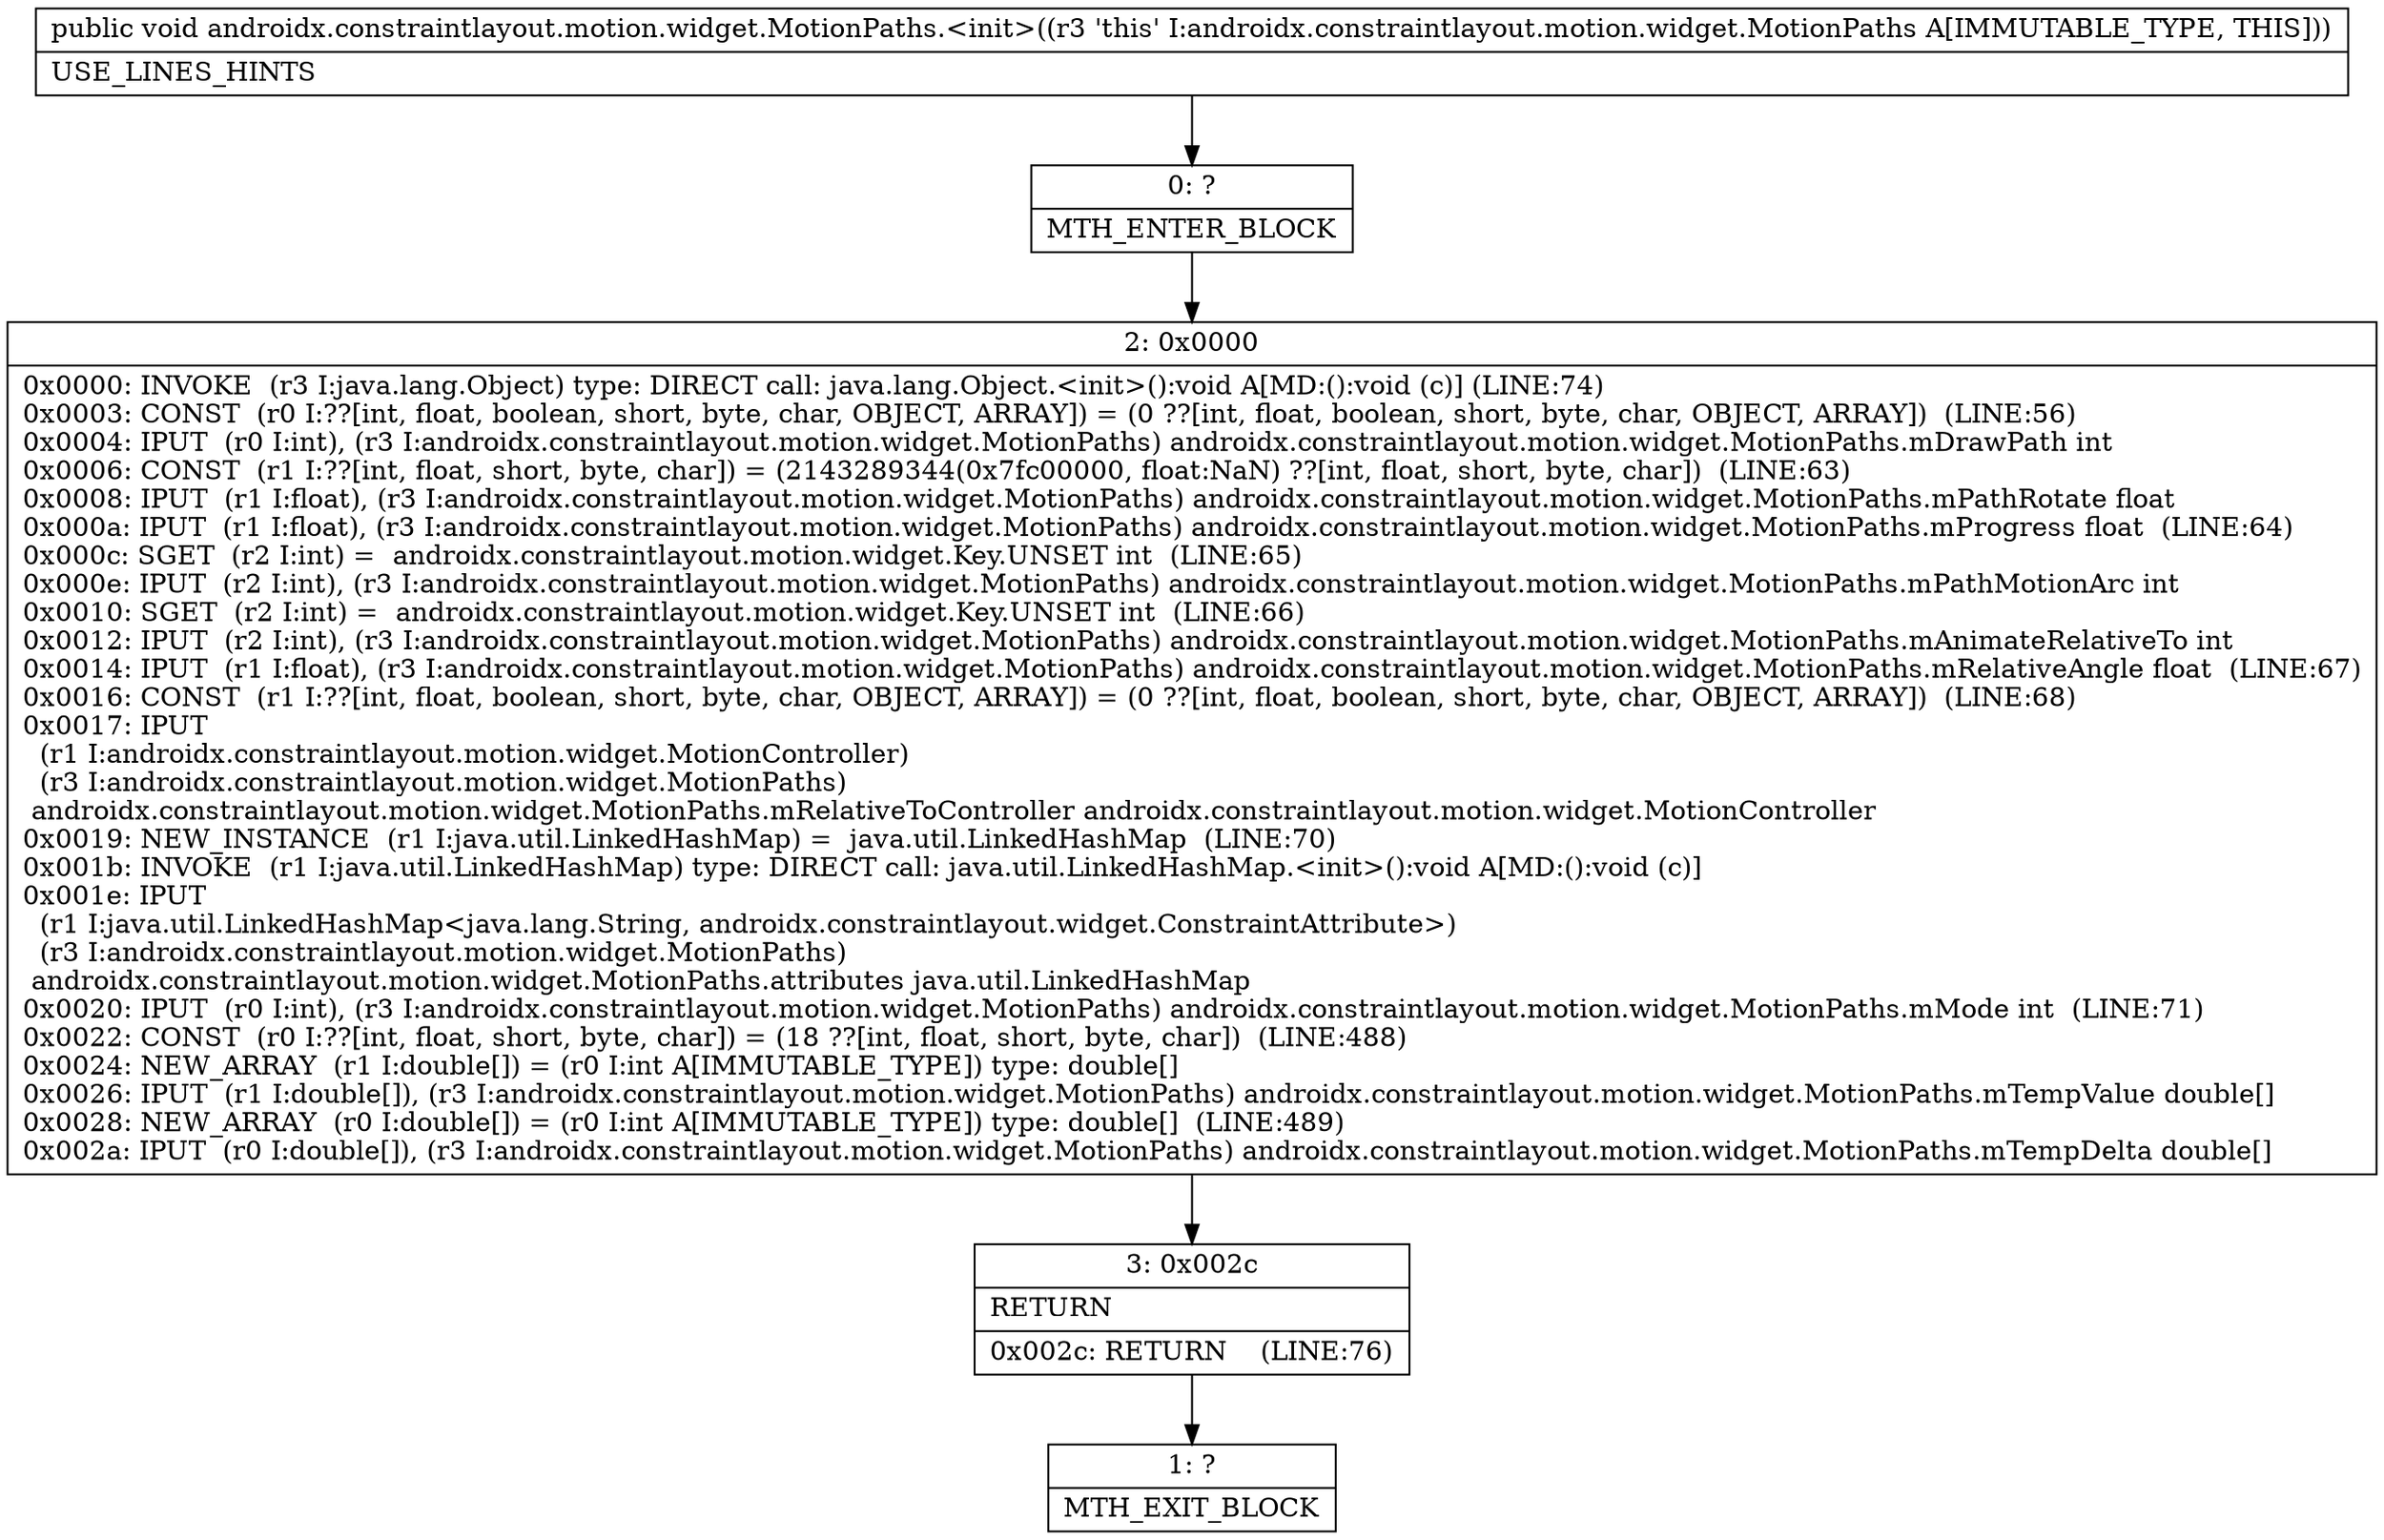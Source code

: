 digraph "CFG forandroidx.constraintlayout.motion.widget.MotionPaths.\<init\>()V" {
Node_0 [shape=record,label="{0\:\ ?|MTH_ENTER_BLOCK\l}"];
Node_2 [shape=record,label="{2\:\ 0x0000|0x0000: INVOKE  (r3 I:java.lang.Object) type: DIRECT call: java.lang.Object.\<init\>():void A[MD:():void (c)] (LINE:74)\l0x0003: CONST  (r0 I:??[int, float, boolean, short, byte, char, OBJECT, ARRAY]) = (0 ??[int, float, boolean, short, byte, char, OBJECT, ARRAY])  (LINE:56)\l0x0004: IPUT  (r0 I:int), (r3 I:androidx.constraintlayout.motion.widget.MotionPaths) androidx.constraintlayout.motion.widget.MotionPaths.mDrawPath int \l0x0006: CONST  (r1 I:??[int, float, short, byte, char]) = (2143289344(0x7fc00000, float:NaN) ??[int, float, short, byte, char])  (LINE:63)\l0x0008: IPUT  (r1 I:float), (r3 I:androidx.constraintlayout.motion.widget.MotionPaths) androidx.constraintlayout.motion.widget.MotionPaths.mPathRotate float \l0x000a: IPUT  (r1 I:float), (r3 I:androidx.constraintlayout.motion.widget.MotionPaths) androidx.constraintlayout.motion.widget.MotionPaths.mProgress float  (LINE:64)\l0x000c: SGET  (r2 I:int) =  androidx.constraintlayout.motion.widget.Key.UNSET int  (LINE:65)\l0x000e: IPUT  (r2 I:int), (r3 I:androidx.constraintlayout.motion.widget.MotionPaths) androidx.constraintlayout.motion.widget.MotionPaths.mPathMotionArc int \l0x0010: SGET  (r2 I:int) =  androidx.constraintlayout.motion.widget.Key.UNSET int  (LINE:66)\l0x0012: IPUT  (r2 I:int), (r3 I:androidx.constraintlayout.motion.widget.MotionPaths) androidx.constraintlayout.motion.widget.MotionPaths.mAnimateRelativeTo int \l0x0014: IPUT  (r1 I:float), (r3 I:androidx.constraintlayout.motion.widget.MotionPaths) androidx.constraintlayout.motion.widget.MotionPaths.mRelativeAngle float  (LINE:67)\l0x0016: CONST  (r1 I:??[int, float, boolean, short, byte, char, OBJECT, ARRAY]) = (0 ??[int, float, boolean, short, byte, char, OBJECT, ARRAY])  (LINE:68)\l0x0017: IPUT  \l  (r1 I:androidx.constraintlayout.motion.widget.MotionController)\l  (r3 I:androidx.constraintlayout.motion.widget.MotionPaths)\l androidx.constraintlayout.motion.widget.MotionPaths.mRelativeToController androidx.constraintlayout.motion.widget.MotionController \l0x0019: NEW_INSTANCE  (r1 I:java.util.LinkedHashMap) =  java.util.LinkedHashMap  (LINE:70)\l0x001b: INVOKE  (r1 I:java.util.LinkedHashMap) type: DIRECT call: java.util.LinkedHashMap.\<init\>():void A[MD:():void (c)]\l0x001e: IPUT  \l  (r1 I:java.util.LinkedHashMap\<java.lang.String, androidx.constraintlayout.widget.ConstraintAttribute\>)\l  (r3 I:androidx.constraintlayout.motion.widget.MotionPaths)\l androidx.constraintlayout.motion.widget.MotionPaths.attributes java.util.LinkedHashMap \l0x0020: IPUT  (r0 I:int), (r3 I:androidx.constraintlayout.motion.widget.MotionPaths) androidx.constraintlayout.motion.widget.MotionPaths.mMode int  (LINE:71)\l0x0022: CONST  (r0 I:??[int, float, short, byte, char]) = (18 ??[int, float, short, byte, char])  (LINE:488)\l0x0024: NEW_ARRAY  (r1 I:double[]) = (r0 I:int A[IMMUTABLE_TYPE]) type: double[] \l0x0026: IPUT  (r1 I:double[]), (r3 I:androidx.constraintlayout.motion.widget.MotionPaths) androidx.constraintlayout.motion.widget.MotionPaths.mTempValue double[] \l0x0028: NEW_ARRAY  (r0 I:double[]) = (r0 I:int A[IMMUTABLE_TYPE]) type: double[]  (LINE:489)\l0x002a: IPUT  (r0 I:double[]), (r3 I:androidx.constraintlayout.motion.widget.MotionPaths) androidx.constraintlayout.motion.widget.MotionPaths.mTempDelta double[] \l}"];
Node_3 [shape=record,label="{3\:\ 0x002c|RETURN\l|0x002c: RETURN    (LINE:76)\l}"];
Node_1 [shape=record,label="{1\:\ ?|MTH_EXIT_BLOCK\l}"];
MethodNode[shape=record,label="{public void androidx.constraintlayout.motion.widget.MotionPaths.\<init\>((r3 'this' I:androidx.constraintlayout.motion.widget.MotionPaths A[IMMUTABLE_TYPE, THIS]))  | USE_LINES_HINTS\l}"];
MethodNode -> Node_0;Node_0 -> Node_2;
Node_2 -> Node_3;
Node_3 -> Node_1;
}


